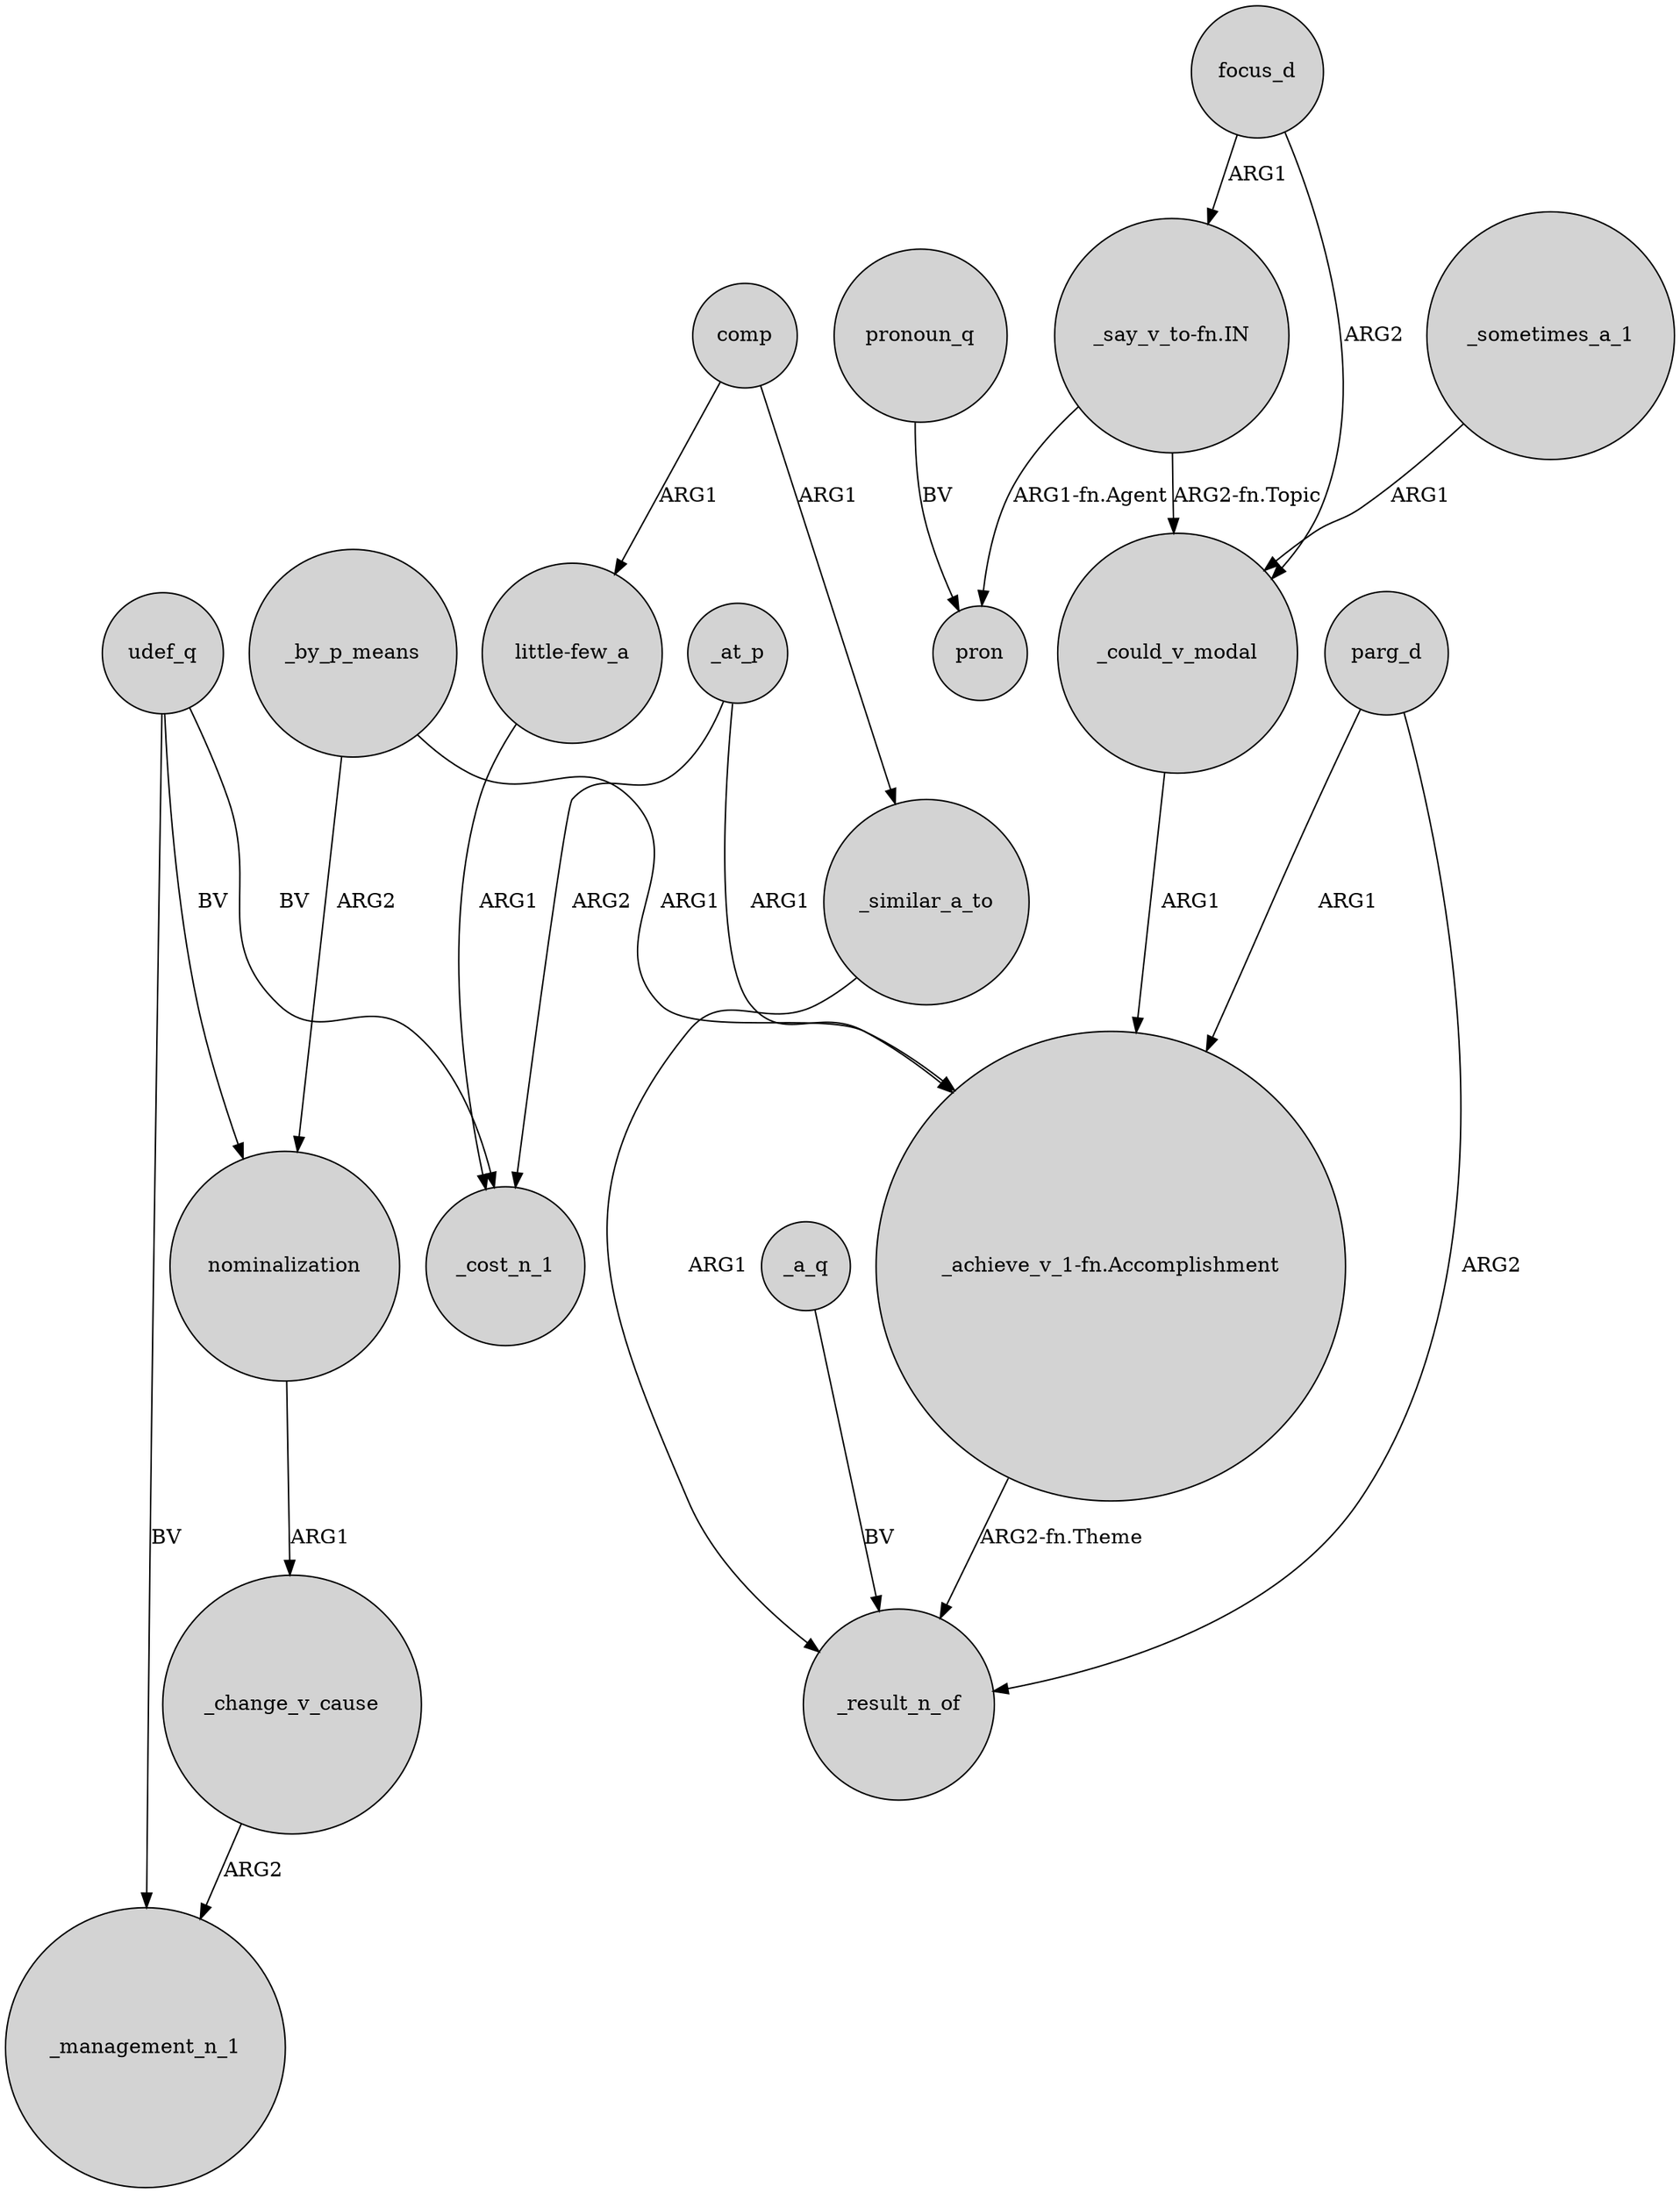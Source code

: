 digraph {
	node [shape=circle style=filled]
	focus_d -> _could_v_modal [label=ARG2]
	comp -> _similar_a_to [label=ARG1]
	_by_p_means -> nominalization [label=ARG2]
	parg_d -> _result_n_of [label=ARG2]
	_a_q -> _result_n_of [label=BV]
	_similar_a_to -> _result_n_of [label=ARG1]
	udef_q -> _cost_n_1 [label=BV]
	udef_q -> _management_n_1 [label=BV]
	_by_p_means -> "_achieve_v_1-fn.Accomplishment" [label=ARG1]
	_could_v_modal -> "_achieve_v_1-fn.Accomplishment" [label=ARG1]
	nominalization -> _change_v_cause [label=ARG1]
	_at_p -> "_achieve_v_1-fn.Accomplishment" [label=ARG1]
	pronoun_q -> pron [label=BV]
	"_achieve_v_1-fn.Accomplishment" -> _result_n_of [label="ARG2-fn.Theme"]
	_change_v_cause -> _management_n_1 [label=ARG2]
	"little-few_a" -> _cost_n_1 [label=ARG1]
	comp -> "little-few_a" [label=ARG1]
	udef_q -> nominalization [label=BV]
	"_say_v_to-fn.IN" -> pron [label="ARG1-fn.Agent"]
	_at_p -> _cost_n_1 [label=ARG2]
	_sometimes_a_1 -> _could_v_modal [label=ARG1]
	"_say_v_to-fn.IN" -> _could_v_modal [label="ARG2-fn.Topic"]
	parg_d -> "_achieve_v_1-fn.Accomplishment" [label=ARG1]
	focus_d -> "_say_v_to-fn.IN" [label=ARG1]
}
